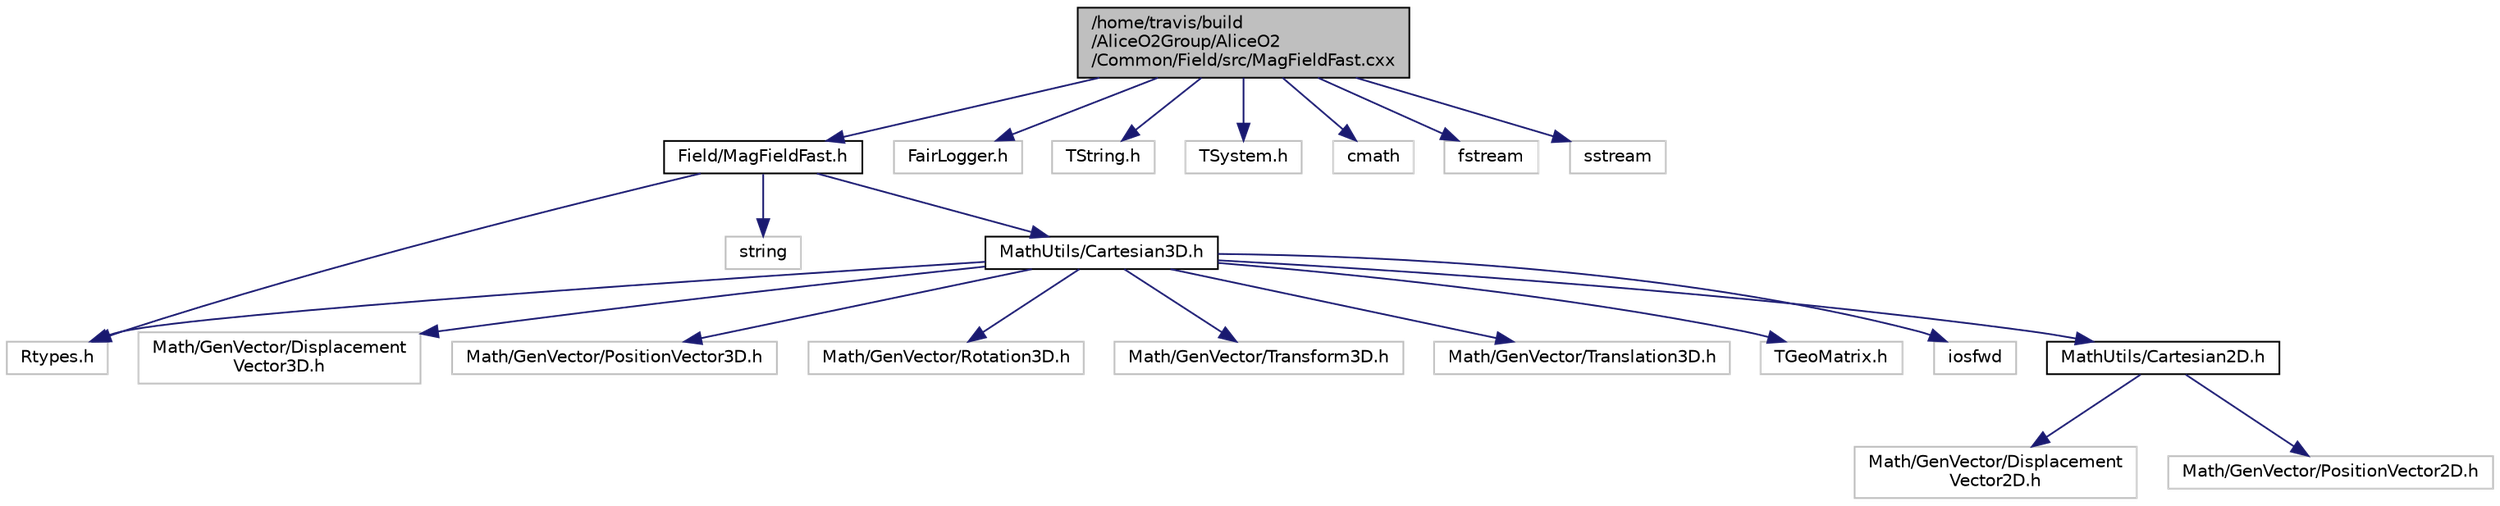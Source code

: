 digraph "/home/travis/build/AliceO2Group/AliceO2/Common/Field/src/MagFieldFast.cxx"
{
 // INTERACTIVE_SVG=YES
  bgcolor="transparent";
  edge [fontname="Helvetica",fontsize="10",labelfontname="Helvetica",labelfontsize="10"];
  node [fontname="Helvetica",fontsize="10",shape=record];
  Node1 [label="/home/travis/build\l/AliceO2Group/AliceO2\l/Common/Field/src/MagFieldFast.cxx",height=0.2,width=0.4,color="black", fillcolor="grey75", style="filled" fontcolor="black"];
  Node1 -> Node2 [color="midnightblue",fontsize="10",style="solid",fontname="Helvetica"];
  Node2 [label="Field/MagFieldFast.h",height=0.2,width=0.4,color="black",URL="$da/df4/MagFieldFast_8h.html",tooltip="Definition of the fast magnetic field parametrization MagFieldFast. "];
  Node2 -> Node3 [color="midnightblue",fontsize="10",style="solid",fontname="Helvetica"];
  Node3 [label="Rtypes.h",height=0.2,width=0.4,color="grey75"];
  Node2 -> Node4 [color="midnightblue",fontsize="10",style="solid",fontname="Helvetica"];
  Node4 [label="string",height=0.2,width=0.4,color="grey75"];
  Node2 -> Node5 [color="midnightblue",fontsize="10",style="solid",fontname="Helvetica"];
  Node5 [label="MathUtils/Cartesian3D.h",height=0.2,width=0.4,color="black",URL="$dd/d76/Cartesian3D_8h.html"];
  Node5 -> Node6 [color="midnightblue",fontsize="10",style="solid",fontname="Helvetica"];
  Node6 [label="Math/GenVector/Displacement\lVector3D.h",height=0.2,width=0.4,color="grey75"];
  Node5 -> Node7 [color="midnightblue",fontsize="10",style="solid",fontname="Helvetica"];
  Node7 [label="Math/GenVector/PositionVector3D.h",height=0.2,width=0.4,color="grey75"];
  Node5 -> Node8 [color="midnightblue",fontsize="10",style="solid",fontname="Helvetica"];
  Node8 [label="Math/GenVector/Rotation3D.h",height=0.2,width=0.4,color="grey75"];
  Node5 -> Node9 [color="midnightblue",fontsize="10",style="solid",fontname="Helvetica"];
  Node9 [label="Math/GenVector/Transform3D.h",height=0.2,width=0.4,color="grey75"];
  Node5 -> Node10 [color="midnightblue",fontsize="10",style="solid",fontname="Helvetica"];
  Node10 [label="Math/GenVector/Translation3D.h",height=0.2,width=0.4,color="grey75"];
  Node5 -> Node3 [color="midnightblue",fontsize="10",style="solid",fontname="Helvetica"];
  Node5 -> Node11 [color="midnightblue",fontsize="10",style="solid",fontname="Helvetica"];
  Node11 [label="TGeoMatrix.h",height=0.2,width=0.4,color="grey75"];
  Node5 -> Node12 [color="midnightblue",fontsize="10",style="solid",fontname="Helvetica"];
  Node12 [label="iosfwd",height=0.2,width=0.4,color="grey75"];
  Node5 -> Node13 [color="midnightblue",fontsize="10",style="solid",fontname="Helvetica"];
  Node13 [label="MathUtils/Cartesian2D.h",height=0.2,width=0.4,color="black",URL="$d2/dd0/Cartesian2D_8h.html"];
  Node13 -> Node14 [color="midnightblue",fontsize="10",style="solid",fontname="Helvetica"];
  Node14 [label="Math/GenVector/Displacement\lVector2D.h",height=0.2,width=0.4,color="grey75"];
  Node13 -> Node15 [color="midnightblue",fontsize="10",style="solid",fontname="Helvetica"];
  Node15 [label="Math/GenVector/PositionVector2D.h",height=0.2,width=0.4,color="grey75"];
  Node1 -> Node16 [color="midnightblue",fontsize="10",style="solid",fontname="Helvetica"];
  Node16 [label="FairLogger.h",height=0.2,width=0.4,color="grey75"];
  Node1 -> Node17 [color="midnightblue",fontsize="10",style="solid",fontname="Helvetica"];
  Node17 [label="TString.h",height=0.2,width=0.4,color="grey75"];
  Node1 -> Node18 [color="midnightblue",fontsize="10",style="solid",fontname="Helvetica"];
  Node18 [label="TSystem.h",height=0.2,width=0.4,color="grey75"];
  Node1 -> Node19 [color="midnightblue",fontsize="10",style="solid",fontname="Helvetica"];
  Node19 [label="cmath",height=0.2,width=0.4,color="grey75"];
  Node1 -> Node20 [color="midnightblue",fontsize="10",style="solid",fontname="Helvetica"];
  Node20 [label="fstream",height=0.2,width=0.4,color="grey75"];
  Node1 -> Node21 [color="midnightblue",fontsize="10",style="solid",fontname="Helvetica"];
  Node21 [label="sstream",height=0.2,width=0.4,color="grey75"];
}
